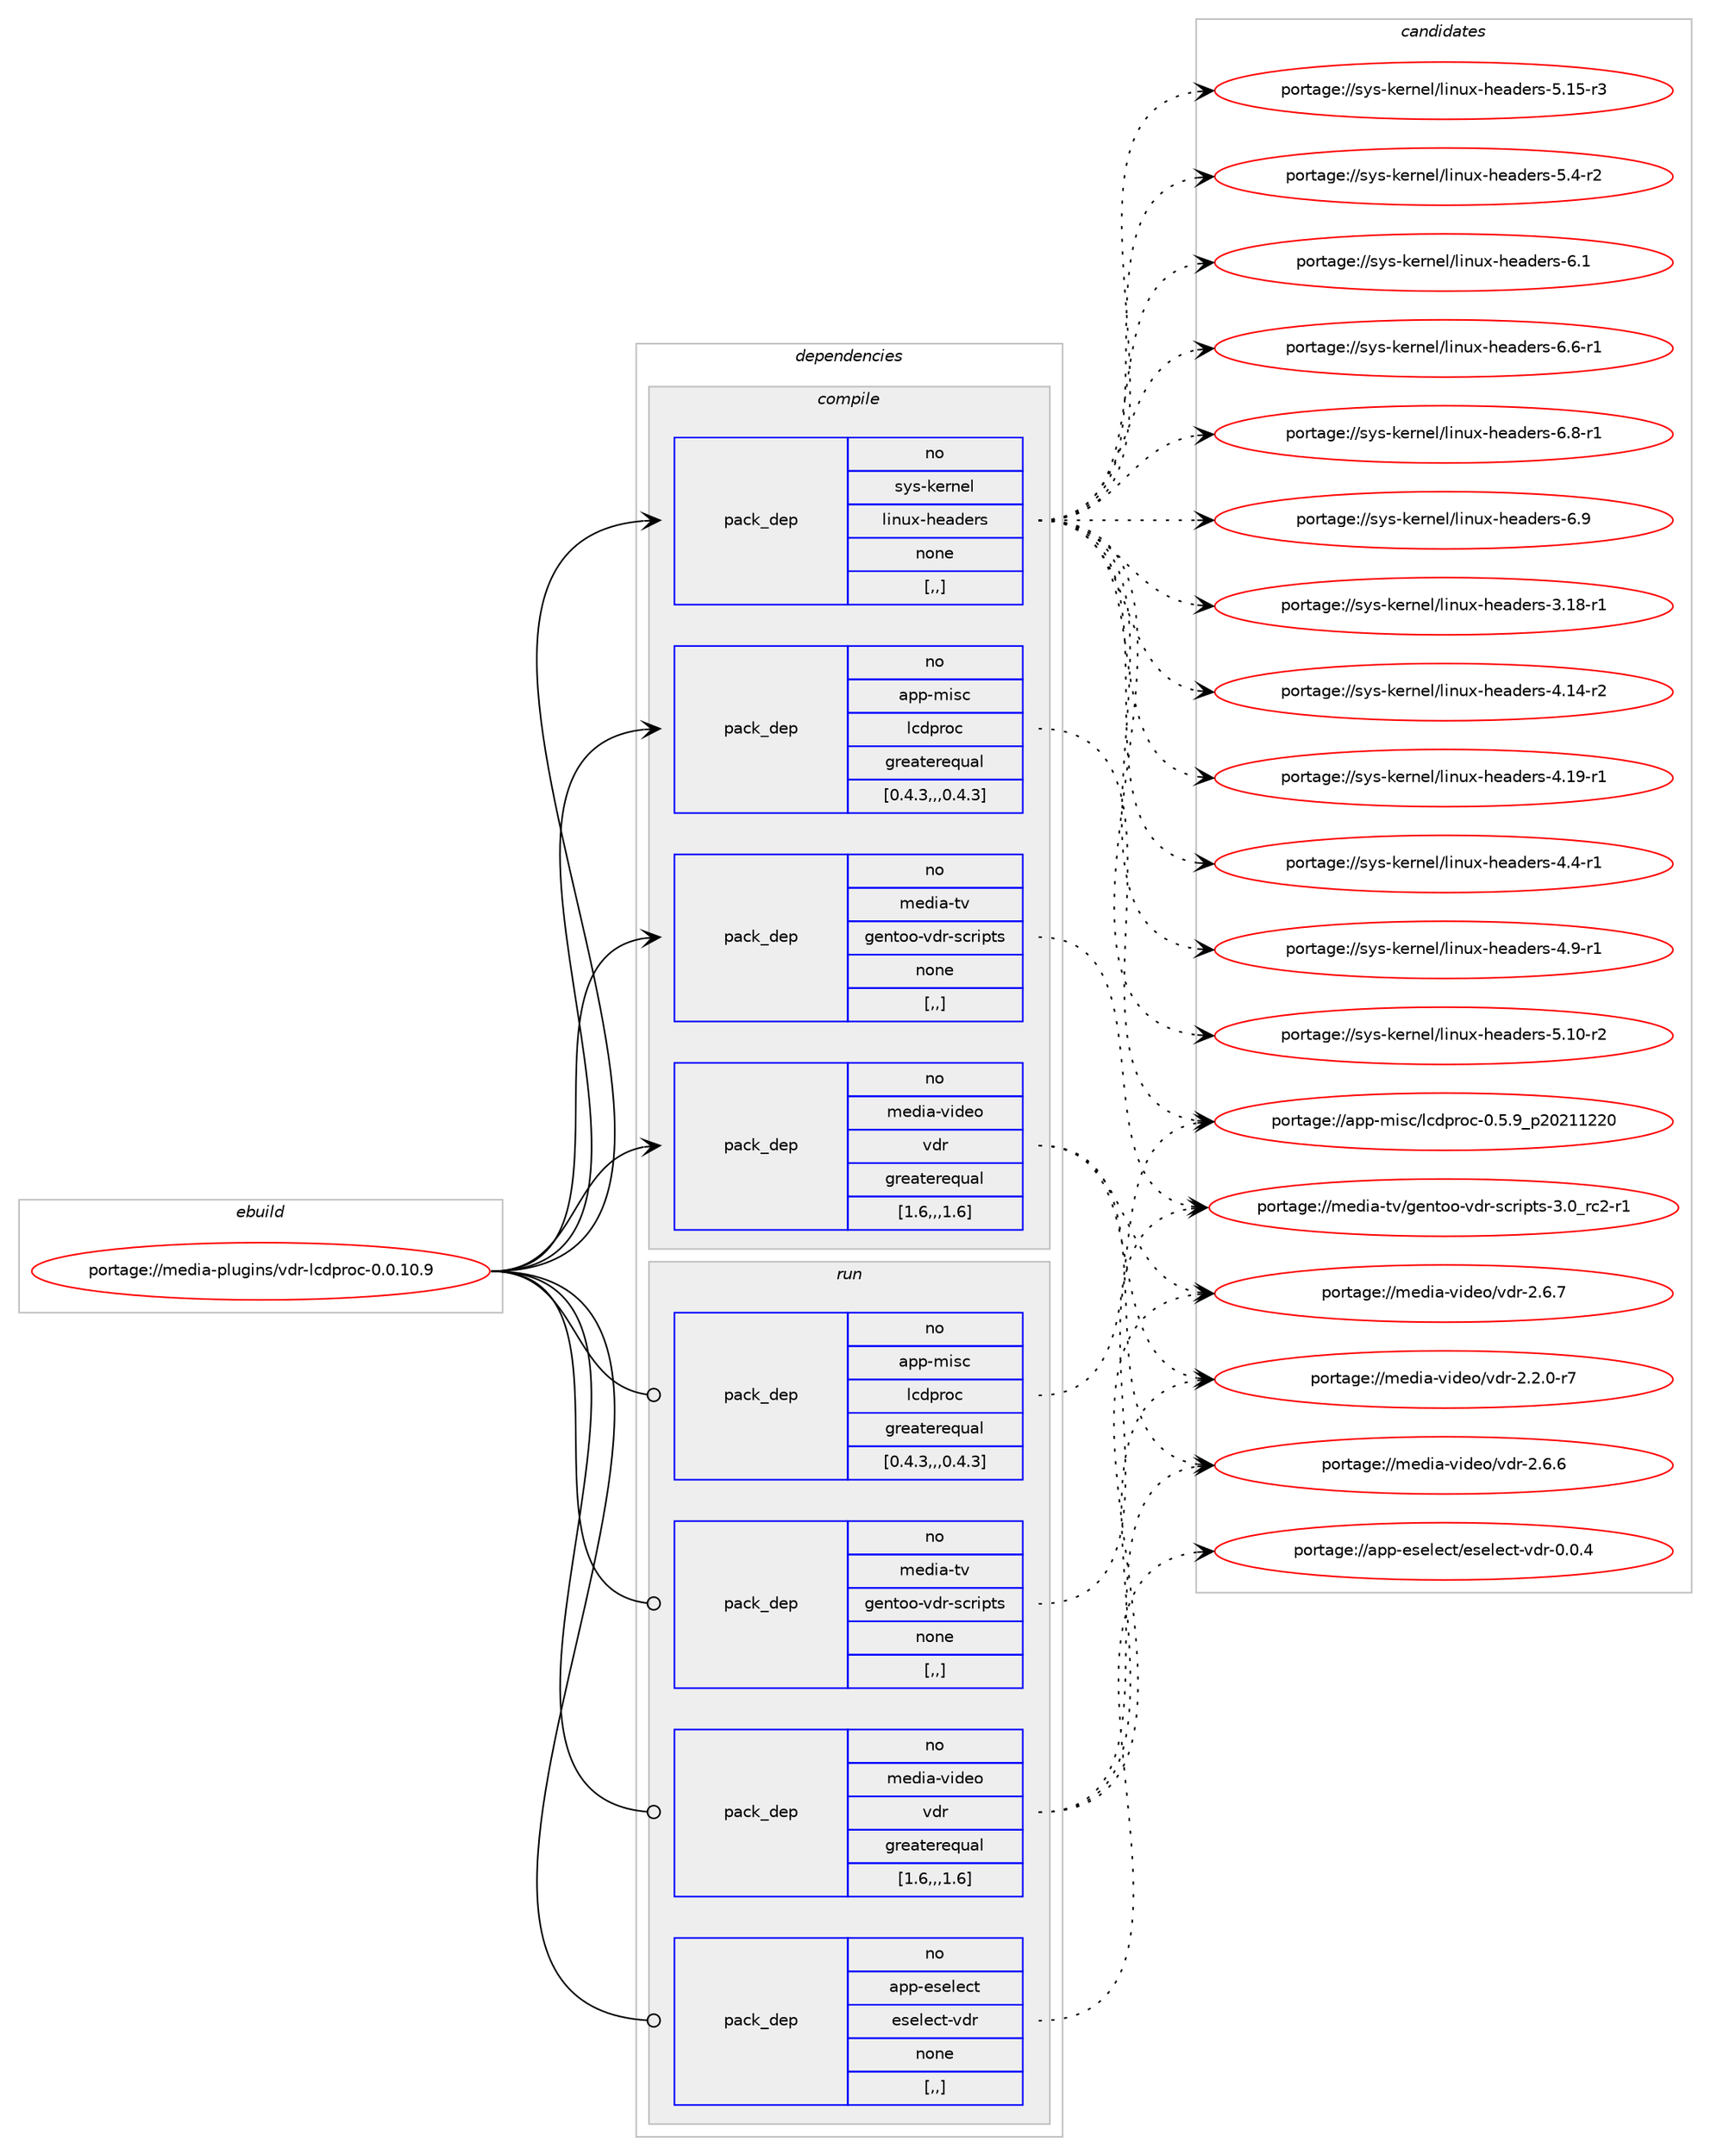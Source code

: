 digraph prolog {

# *************
# Graph options
# *************

newrank=true;
concentrate=true;
compound=true;
graph [rankdir=LR,fontname=Helvetica,fontsize=10,ranksep=1.5];#, ranksep=2.5, nodesep=0.2];
edge  [arrowhead=vee];
node  [fontname=Helvetica,fontsize=10];

# **********
# The ebuild
# **********

subgraph cluster_leftcol {
color=gray;
rank=same;
label=<<i>ebuild</i>>;
id [label="portage://media-plugins/vdr-lcdproc-0.0.10.9", color=red, width=4, href="../media-plugins/vdr-lcdproc-0.0.10.9.svg"];
}

# ****************
# The dependencies
# ****************

subgraph cluster_midcol {
color=gray;
label=<<i>dependencies</i>>;
subgraph cluster_compile {
fillcolor="#eeeeee";
style=filled;
label=<<i>compile</i>>;
subgraph pack223571 {
dependency302620 [label=<<TABLE BORDER="0" CELLBORDER="1" CELLSPACING="0" CELLPADDING="4" WIDTH="220"><TR><TD ROWSPAN="6" CELLPADDING="30">pack_dep</TD></TR><TR><TD WIDTH="110">no</TD></TR><TR><TD>app-misc</TD></TR><TR><TD>lcdproc</TD></TR><TR><TD>greaterequal</TD></TR><TR><TD>[0.4.3,,,0.4.3]</TD></TR></TABLE>>, shape=none, color=blue];
}
id:e -> dependency302620:w [weight=20,style="solid",arrowhead="vee"];
subgraph pack223572 {
dependency302621 [label=<<TABLE BORDER="0" CELLBORDER="1" CELLSPACING="0" CELLPADDING="4" WIDTH="220"><TR><TD ROWSPAN="6" CELLPADDING="30">pack_dep</TD></TR><TR><TD WIDTH="110">no</TD></TR><TR><TD>media-tv</TD></TR><TR><TD>gentoo-vdr-scripts</TD></TR><TR><TD>none</TD></TR><TR><TD>[,,]</TD></TR></TABLE>>, shape=none, color=blue];
}
id:e -> dependency302621:w [weight=20,style="solid",arrowhead="vee"];
subgraph pack223573 {
dependency302622 [label=<<TABLE BORDER="0" CELLBORDER="1" CELLSPACING="0" CELLPADDING="4" WIDTH="220"><TR><TD ROWSPAN="6" CELLPADDING="30">pack_dep</TD></TR><TR><TD WIDTH="110">no</TD></TR><TR><TD>media-video</TD></TR><TR><TD>vdr</TD></TR><TR><TD>greaterequal</TD></TR><TR><TD>[1.6,,,1.6]</TD></TR></TABLE>>, shape=none, color=blue];
}
id:e -> dependency302622:w [weight=20,style="solid",arrowhead="vee"];
subgraph pack223574 {
dependency302623 [label=<<TABLE BORDER="0" CELLBORDER="1" CELLSPACING="0" CELLPADDING="4" WIDTH="220"><TR><TD ROWSPAN="6" CELLPADDING="30">pack_dep</TD></TR><TR><TD WIDTH="110">no</TD></TR><TR><TD>sys-kernel</TD></TR><TR><TD>linux-headers</TD></TR><TR><TD>none</TD></TR><TR><TD>[,,]</TD></TR></TABLE>>, shape=none, color=blue];
}
id:e -> dependency302623:w [weight=20,style="solid",arrowhead="vee"];
}
subgraph cluster_compileandrun {
fillcolor="#eeeeee";
style=filled;
label=<<i>compile and run</i>>;
}
subgraph cluster_run {
fillcolor="#eeeeee";
style=filled;
label=<<i>run</i>>;
subgraph pack223575 {
dependency302624 [label=<<TABLE BORDER="0" CELLBORDER="1" CELLSPACING="0" CELLPADDING="4" WIDTH="220"><TR><TD ROWSPAN="6" CELLPADDING="30">pack_dep</TD></TR><TR><TD WIDTH="110">no</TD></TR><TR><TD>app-eselect</TD></TR><TR><TD>eselect-vdr</TD></TR><TR><TD>none</TD></TR><TR><TD>[,,]</TD></TR></TABLE>>, shape=none, color=blue];
}
id:e -> dependency302624:w [weight=20,style="solid",arrowhead="odot"];
subgraph pack223576 {
dependency302625 [label=<<TABLE BORDER="0" CELLBORDER="1" CELLSPACING="0" CELLPADDING="4" WIDTH="220"><TR><TD ROWSPAN="6" CELLPADDING="30">pack_dep</TD></TR><TR><TD WIDTH="110">no</TD></TR><TR><TD>app-misc</TD></TR><TR><TD>lcdproc</TD></TR><TR><TD>greaterequal</TD></TR><TR><TD>[0.4.3,,,0.4.3]</TD></TR></TABLE>>, shape=none, color=blue];
}
id:e -> dependency302625:w [weight=20,style="solid",arrowhead="odot"];
subgraph pack223577 {
dependency302626 [label=<<TABLE BORDER="0" CELLBORDER="1" CELLSPACING="0" CELLPADDING="4" WIDTH="220"><TR><TD ROWSPAN="6" CELLPADDING="30">pack_dep</TD></TR><TR><TD WIDTH="110">no</TD></TR><TR><TD>media-tv</TD></TR><TR><TD>gentoo-vdr-scripts</TD></TR><TR><TD>none</TD></TR><TR><TD>[,,]</TD></TR></TABLE>>, shape=none, color=blue];
}
id:e -> dependency302626:w [weight=20,style="solid",arrowhead="odot"];
subgraph pack223578 {
dependency302627 [label=<<TABLE BORDER="0" CELLBORDER="1" CELLSPACING="0" CELLPADDING="4" WIDTH="220"><TR><TD ROWSPAN="6" CELLPADDING="30">pack_dep</TD></TR><TR><TD WIDTH="110">no</TD></TR><TR><TD>media-video</TD></TR><TR><TD>vdr</TD></TR><TR><TD>greaterequal</TD></TR><TR><TD>[1.6,,,1.6]</TD></TR></TABLE>>, shape=none, color=blue];
}
id:e -> dependency302627:w [weight=20,style="solid",arrowhead="odot"];
}
}

# **************
# The candidates
# **************

subgraph cluster_choices {
rank=same;
color=gray;
label=<<i>candidates</i>>;

subgraph choice223571 {
color=black;
nodesep=1;
choice971121124510910511599471089910011211411199454846534657951125048504949505048 [label="portage://app-misc/lcdproc-0.5.9_p20211220", color=red, width=4,href="../app-misc/lcdproc-0.5.9_p20211220.svg"];
dependency302620:e -> choice971121124510910511599471089910011211411199454846534657951125048504949505048:w [style=dotted,weight="100"];
}
subgraph choice223572 {
color=black;
nodesep=1;
choice109101100105974511611847103101110116111111451181001144511599114105112116115455146489511499504511449 [label="portage://media-tv/gentoo-vdr-scripts-3.0_rc2-r1", color=red, width=4,href="../media-tv/gentoo-vdr-scripts-3.0_rc2-r1.svg"];
dependency302621:e -> choice109101100105974511611847103101110116111111451181001144511599114105112116115455146489511499504511449:w [style=dotted,weight="100"];
}
subgraph choice223573 {
color=black;
nodesep=1;
choice1091011001059745118105100101111471181001144550465046484511455 [label="portage://media-video/vdr-2.2.0-r7", color=red, width=4,href="../media-video/vdr-2.2.0-r7.svg"];
choice109101100105974511810510010111147118100114455046544654 [label="portage://media-video/vdr-2.6.6", color=red, width=4,href="../media-video/vdr-2.6.6.svg"];
choice109101100105974511810510010111147118100114455046544655 [label="portage://media-video/vdr-2.6.7", color=red, width=4,href="../media-video/vdr-2.6.7.svg"];
dependency302622:e -> choice1091011001059745118105100101111471181001144550465046484511455:w [style=dotted,weight="100"];
dependency302622:e -> choice109101100105974511810510010111147118100114455046544654:w [style=dotted,weight="100"];
dependency302622:e -> choice109101100105974511810510010111147118100114455046544655:w [style=dotted,weight="100"];
}
subgraph choice223574 {
color=black;
nodesep=1;
choice1151211154510710111411010110847108105110117120451041019710010111411545514649564511449 [label="portage://sys-kernel/linux-headers-3.18-r1", color=red, width=4,href="../sys-kernel/linux-headers-3.18-r1.svg"];
choice1151211154510710111411010110847108105110117120451041019710010111411545524649524511450 [label="portage://sys-kernel/linux-headers-4.14-r2", color=red, width=4,href="../sys-kernel/linux-headers-4.14-r2.svg"];
choice1151211154510710111411010110847108105110117120451041019710010111411545524649574511449 [label="portage://sys-kernel/linux-headers-4.19-r1", color=red, width=4,href="../sys-kernel/linux-headers-4.19-r1.svg"];
choice11512111545107101114110101108471081051101171204510410197100101114115455246524511449 [label="portage://sys-kernel/linux-headers-4.4-r1", color=red, width=4,href="../sys-kernel/linux-headers-4.4-r1.svg"];
choice11512111545107101114110101108471081051101171204510410197100101114115455246574511449 [label="portage://sys-kernel/linux-headers-4.9-r1", color=red, width=4,href="../sys-kernel/linux-headers-4.9-r1.svg"];
choice1151211154510710111411010110847108105110117120451041019710010111411545534649484511450 [label="portage://sys-kernel/linux-headers-5.10-r2", color=red, width=4,href="../sys-kernel/linux-headers-5.10-r2.svg"];
choice1151211154510710111411010110847108105110117120451041019710010111411545534649534511451 [label="portage://sys-kernel/linux-headers-5.15-r3", color=red, width=4,href="../sys-kernel/linux-headers-5.15-r3.svg"];
choice11512111545107101114110101108471081051101171204510410197100101114115455346524511450 [label="portage://sys-kernel/linux-headers-5.4-r2", color=red, width=4,href="../sys-kernel/linux-headers-5.4-r2.svg"];
choice1151211154510710111411010110847108105110117120451041019710010111411545544649 [label="portage://sys-kernel/linux-headers-6.1", color=red, width=4,href="../sys-kernel/linux-headers-6.1.svg"];
choice11512111545107101114110101108471081051101171204510410197100101114115455446544511449 [label="portage://sys-kernel/linux-headers-6.6-r1", color=red, width=4,href="../sys-kernel/linux-headers-6.6-r1.svg"];
choice11512111545107101114110101108471081051101171204510410197100101114115455446564511449 [label="portage://sys-kernel/linux-headers-6.8-r1", color=red, width=4,href="../sys-kernel/linux-headers-6.8-r1.svg"];
choice1151211154510710111411010110847108105110117120451041019710010111411545544657 [label="portage://sys-kernel/linux-headers-6.9", color=red, width=4,href="../sys-kernel/linux-headers-6.9.svg"];
dependency302623:e -> choice1151211154510710111411010110847108105110117120451041019710010111411545514649564511449:w [style=dotted,weight="100"];
dependency302623:e -> choice1151211154510710111411010110847108105110117120451041019710010111411545524649524511450:w [style=dotted,weight="100"];
dependency302623:e -> choice1151211154510710111411010110847108105110117120451041019710010111411545524649574511449:w [style=dotted,weight="100"];
dependency302623:e -> choice11512111545107101114110101108471081051101171204510410197100101114115455246524511449:w [style=dotted,weight="100"];
dependency302623:e -> choice11512111545107101114110101108471081051101171204510410197100101114115455246574511449:w [style=dotted,weight="100"];
dependency302623:e -> choice1151211154510710111411010110847108105110117120451041019710010111411545534649484511450:w [style=dotted,weight="100"];
dependency302623:e -> choice1151211154510710111411010110847108105110117120451041019710010111411545534649534511451:w [style=dotted,weight="100"];
dependency302623:e -> choice11512111545107101114110101108471081051101171204510410197100101114115455346524511450:w [style=dotted,weight="100"];
dependency302623:e -> choice1151211154510710111411010110847108105110117120451041019710010111411545544649:w [style=dotted,weight="100"];
dependency302623:e -> choice11512111545107101114110101108471081051101171204510410197100101114115455446544511449:w [style=dotted,weight="100"];
dependency302623:e -> choice11512111545107101114110101108471081051101171204510410197100101114115455446564511449:w [style=dotted,weight="100"];
dependency302623:e -> choice1151211154510710111411010110847108105110117120451041019710010111411545544657:w [style=dotted,weight="100"];
}
subgraph choice223575 {
color=black;
nodesep=1;
choice971121124510111510110810199116471011151011081019911645118100114454846484652 [label="portage://app-eselect/eselect-vdr-0.0.4", color=red, width=4,href="../app-eselect/eselect-vdr-0.0.4.svg"];
dependency302624:e -> choice971121124510111510110810199116471011151011081019911645118100114454846484652:w [style=dotted,weight="100"];
}
subgraph choice223576 {
color=black;
nodesep=1;
choice971121124510910511599471089910011211411199454846534657951125048504949505048 [label="portage://app-misc/lcdproc-0.5.9_p20211220", color=red, width=4,href="../app-misc/lcdproc-0.5.9_p20211220.svg"];
dependency302625:e -> choice971121124510910511599471089910011211411199454846534657951125048504949505048:w [style=dotted,weight="100"];
}
subgraph choice223577 {
color=black;
nodesep=1;
choice109101100105974511611847103101110116111111451181001144511599114105112116115455146489511499504511449 [label="portage://media-tv/gentoo-vdr-scripts-3.0_rc2-r1", color=red, width=4,href="../media-tv/gentoo-vdr-scripts-3.0_rc2-r1.svg"];
dependency302626:e -> choice109101100105974511611847103101110116111111451181001144511599114105112116115455146489511499504511449:w [style=dotted,weight="100"];
}
subgraph choice223578 {
color=black;
nodesep=1;
choice1091011001059745118105100101111471181001144550465046484511455 [label="portage://media-video/vdr-2.2.0-r7", color=red, width=4,href="../media-video/vdr-2.2.0-r7.svg"];
choice109101100105974511810510010111147118100114455046544654 [label="portage://media-video/vdr-2.6.6", color=red, width=4,href="../media-video/vdr-2.6.6.svg"];
choice109101100105974511810510010111147118100114455046544655 [label="portage://media-video/vdr-2.6.7", color=red, width=4,href="../media-video/vdr-2.6.7.svg"];
dependency302627:e -> choice1091011001059745118105100101111471181001144550465046484511455:w [style=dotted,weight="100"];
dependency302627:e -> choice109101100105974511810510010111147118100114455046544654:w [style=dotted,weight="100"];
dependency302627:e -> choice109101100105974511810510010111147118100114455046544655:w [style=dotted,weight="100"];
}
}

}
